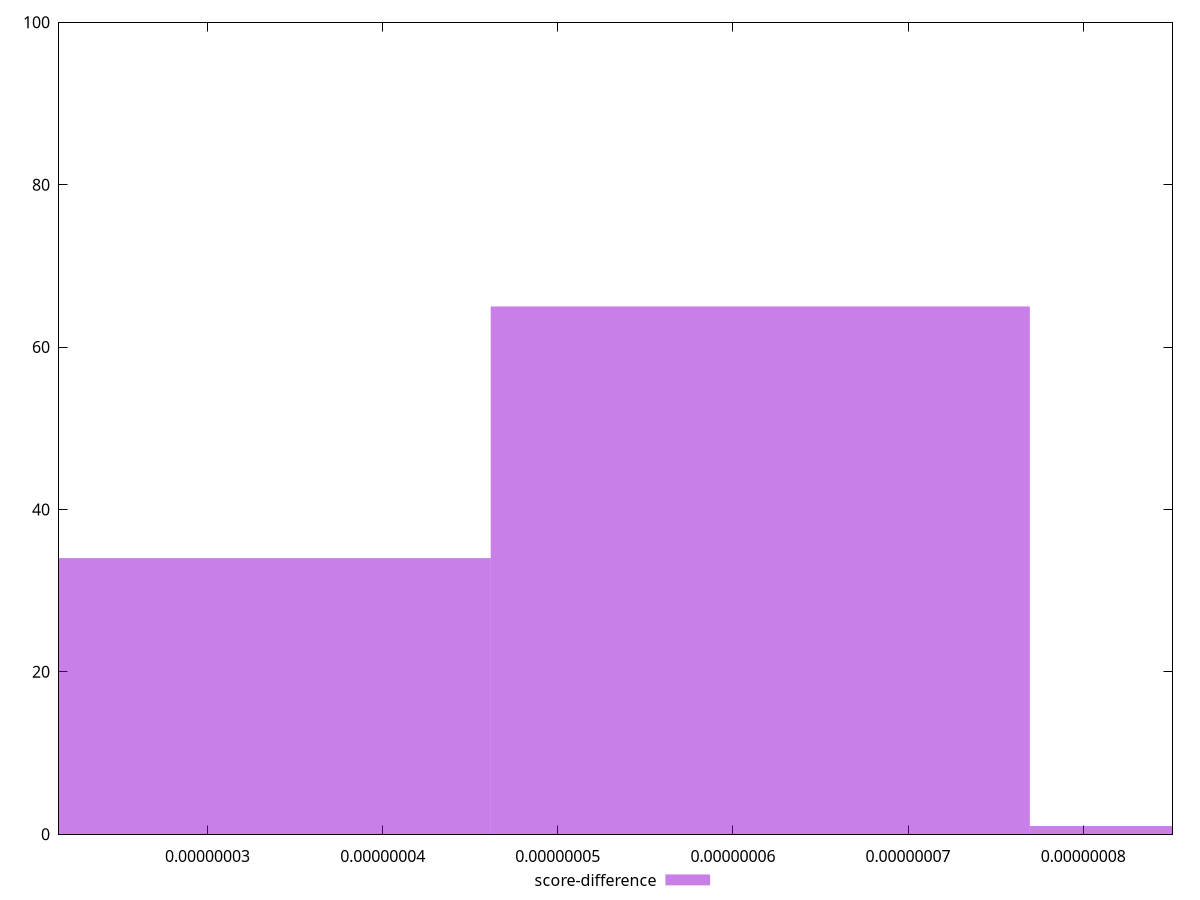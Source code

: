 reset

$scoreDifference <<EOF
3.077989890937908e-8 34
6.155979781875816e-8 65
9.233969672813724e-8 1
EOF

set key outside below
set boxwidth 3.077989890937908e-8
set xrange [2.1523986371008164e-8:8.50944312791313e-8]
set yrange [0:100]
set trange [0:100]
set style fill transparent solid 0.5 noborder
set terminal svg size 640, 490 enhanced background rgb 'white'
set output "reprap/mainthread-work-breakdown/samples/pages+cached+noexternal+nofonts+nosvg+noimg+nocss+nojs/score-difference/histogram.svg"

plot $scoreDifference title "score-difference" with boxes

reset
